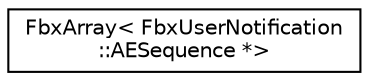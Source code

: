 digraph "クラス階層図"
{
  edge [fontname="Helvetica",fontsize="10",labelfontname="Helvetica",labelfontsize="10"];
  node [fontname="Helvetica",fontsize="10",shape=record];
  rankdir="LR";
  Node0 [label="FbxArray\< FbxUserNotification\l::AESequence *\>",height=0.2,width=0.4,color="black", fillcolor="white", style="filled",URL="$class_fbx_array.html"];
}
